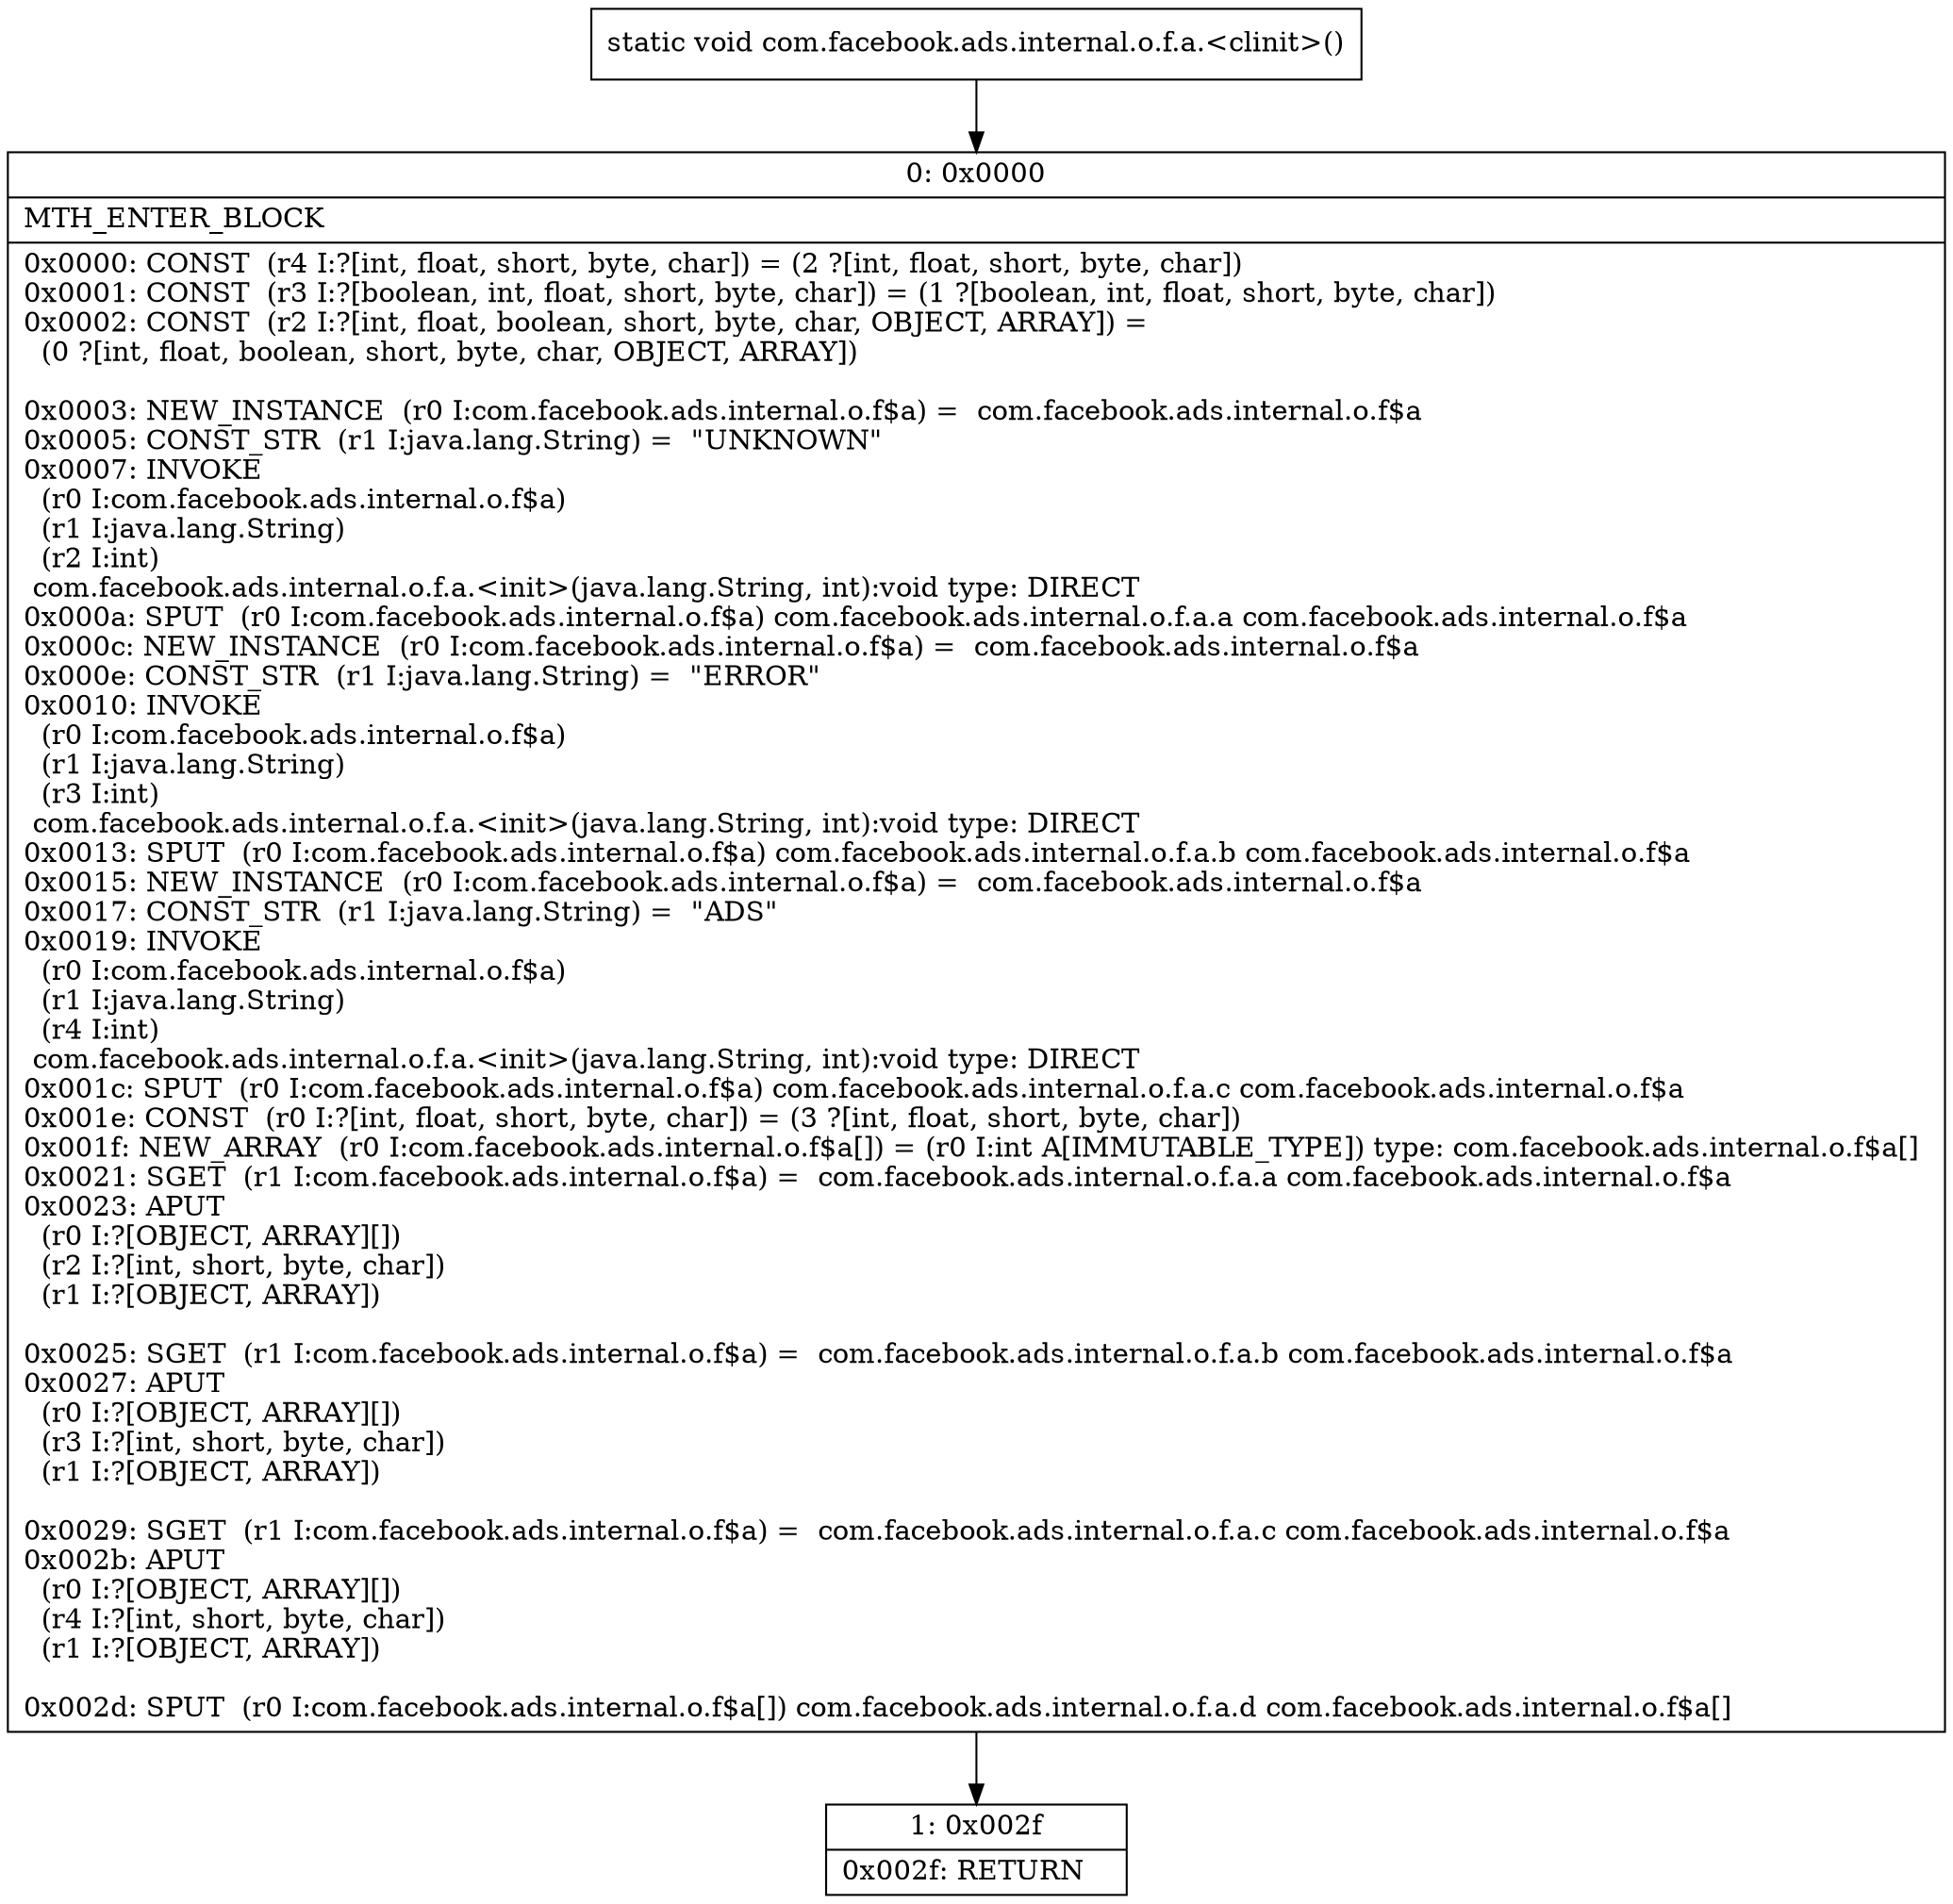 digraph "CFG forcom.facebook.ads.internal.o.f.a.\<clinit\>()V" {
Node_0 [shape=record,label="{0\:\ 0x0000|MTH_ENTER_BLOCK\l|0x0000: CONST  (r4 I:?[int, float, short, byte, char]) = (2 ?[int, float, short, byte, char]) \l0x0001: CONST  (r3 I:?[boolean, int, float, short, byte, char]) = (1 ?[boolean, int, float, short, byte, char]) \l0x0002: CONST  (r2 I:?[int, float, boolean, short, byte, char, OBJECT, ARRAY]) = \l  (0 ?[int, float, boolean, short, byte, char, OBJECT, ARRAY])\l \l0x0003: NEW_INSTANCE  (r0 I:com.facebook.ads.internal.o.f$a) =  com.facebook.ads.internal.o.f$a \l0x0005: CONST_STR  (r1 I:java.lang.String) =  \"UNKNOWN\" \l0x0007: INVOKE  \l  (r0 I:com.facebook.ads.internal.o.f$a)\l  (r1 I:java.lang.String)\l  (r2 I:int)\l com.facebook.ads.internal.o.f.a.\<init\>(java.lang.String, int):void type: DIRECT \l0x000a: SPUT  (r0 I:com.facebook.ads.internal.o.f$a) com.facebook.ads.internal.o.f.a.a com.facebook.ads.internal.o.f$a \l0x000c: NEW_INSTANCE  (r0 I:com.facebook.ads.internal.o.f$a) =  com.facebook.ads.internal.o.f$a \l0x000e: CONST_STR  (r1 I:java.lang.String) =  \"ERROR\" \l0x0010: INVOKE  \l  (r0 I:com.facebook.ads.internal.o.f$a)\l  (r1 I:java.lang.String)\l  (r3 I:int)\l com.facebook.ads.internal.o.f.a.\<init\>(java.lang.String, int):void type: DIRECT \l0x0013: SPUT  (r0 I:com.facebook.ads.internal.o.f$a) com.facebook.ads.internal.o.f.a.b com.facebook.ads.internal.o.f$a \l0x0015: NEW_INSTANCE  (r0 I:com.facebook.ads.internal.o.f$a) =  com.facebook.ads.internal.o.f$a \l0x0017: CONST_STR  (r1 I:java.lang.String) =  \"ADS\" \l0x0019: INVOKE  \l  (r0 I:com.facebook.ads.internal.o.f$a)\l  (r1 I:java.lang.String)\l  (r4 I:int)\l com.facebook.ads.internal.o.f.a.\<init\>(java.lang.String, int):void type: DIRECT \l0x001c: SPUT  (r0 I:com.facebook.ads.internal.o.f$a) com.facebook.ads.internal.o.f.a.c com.facebook.ads.internal.o.f$a \l0x001e: CONST  (r0 I:?[int, float, short, byte, char]) = (3 ?[int, float, short, byte, char]) \l0x001f: NEW_ARRAY  (r0 I:com.facebook.ads.internal.o.f$a[]) = (r0 I:int A[IMMUTABLE_TYPE]) type: com.facebook.ads.internal.o.f$a[] \l0x0021: SGET  (r1 I:com.facebook.ads.internal.o.f$a) =  com.facebook.ads.internal.o.f.a.a com.facebook.ads.internal.o.f$a \l0x0023: APUT  \l  (r0 I:?[OBJECT, ARRAY][])\l  (r2 I:?[int, short, byte, char])\l  (r1 I:?[OBJECT, ARRAY])\l \l0x0025: SGET  (r1 I:com.facebook.ads.internal.o.f$a) =  com.facebook.ads.internal.o.f.a.b com.facebook.ads.internal.o.f$a \l0x0027: APUT  \l  (r0 I:?[OBJECT, ARRAY][])\l  (r3 I:?[int, short, byte, char])\l  (r1 I:?[OBJECT, ARRAY])\l \l0x0029: SGET  (r1 I:com.facebook.ads.internal.o.f$a) =  com.facebook.ads.internal.o.f.a.c com.facebook.ads.internal.o.f$a \l0x002b: APUT  \l  (r0 I:?[OBJECT, ARRAY][])\l  (r4 I:?[int, short, byte, char])\l  (r1 I:?[OBJECT, ARRAY])\l \l0x002d: SPUT  (r0 I:com.facebook.ads.internal.o.f$a[]) com.facebook.ads.internal.o.f.a.d com.facebook.ads.internal.o.f$a[] \l}"];
Node_1 [shape=record,label="{1\:\ 0x002f|0x002f: RETURN   \l}"];
MethodNode[shape=record,label="{static void com.facebook.ads.internal.o.f.a.\<clinit\>() }"];
MethodNode -> Node_0;
Node_0 -> Node_1;
}

